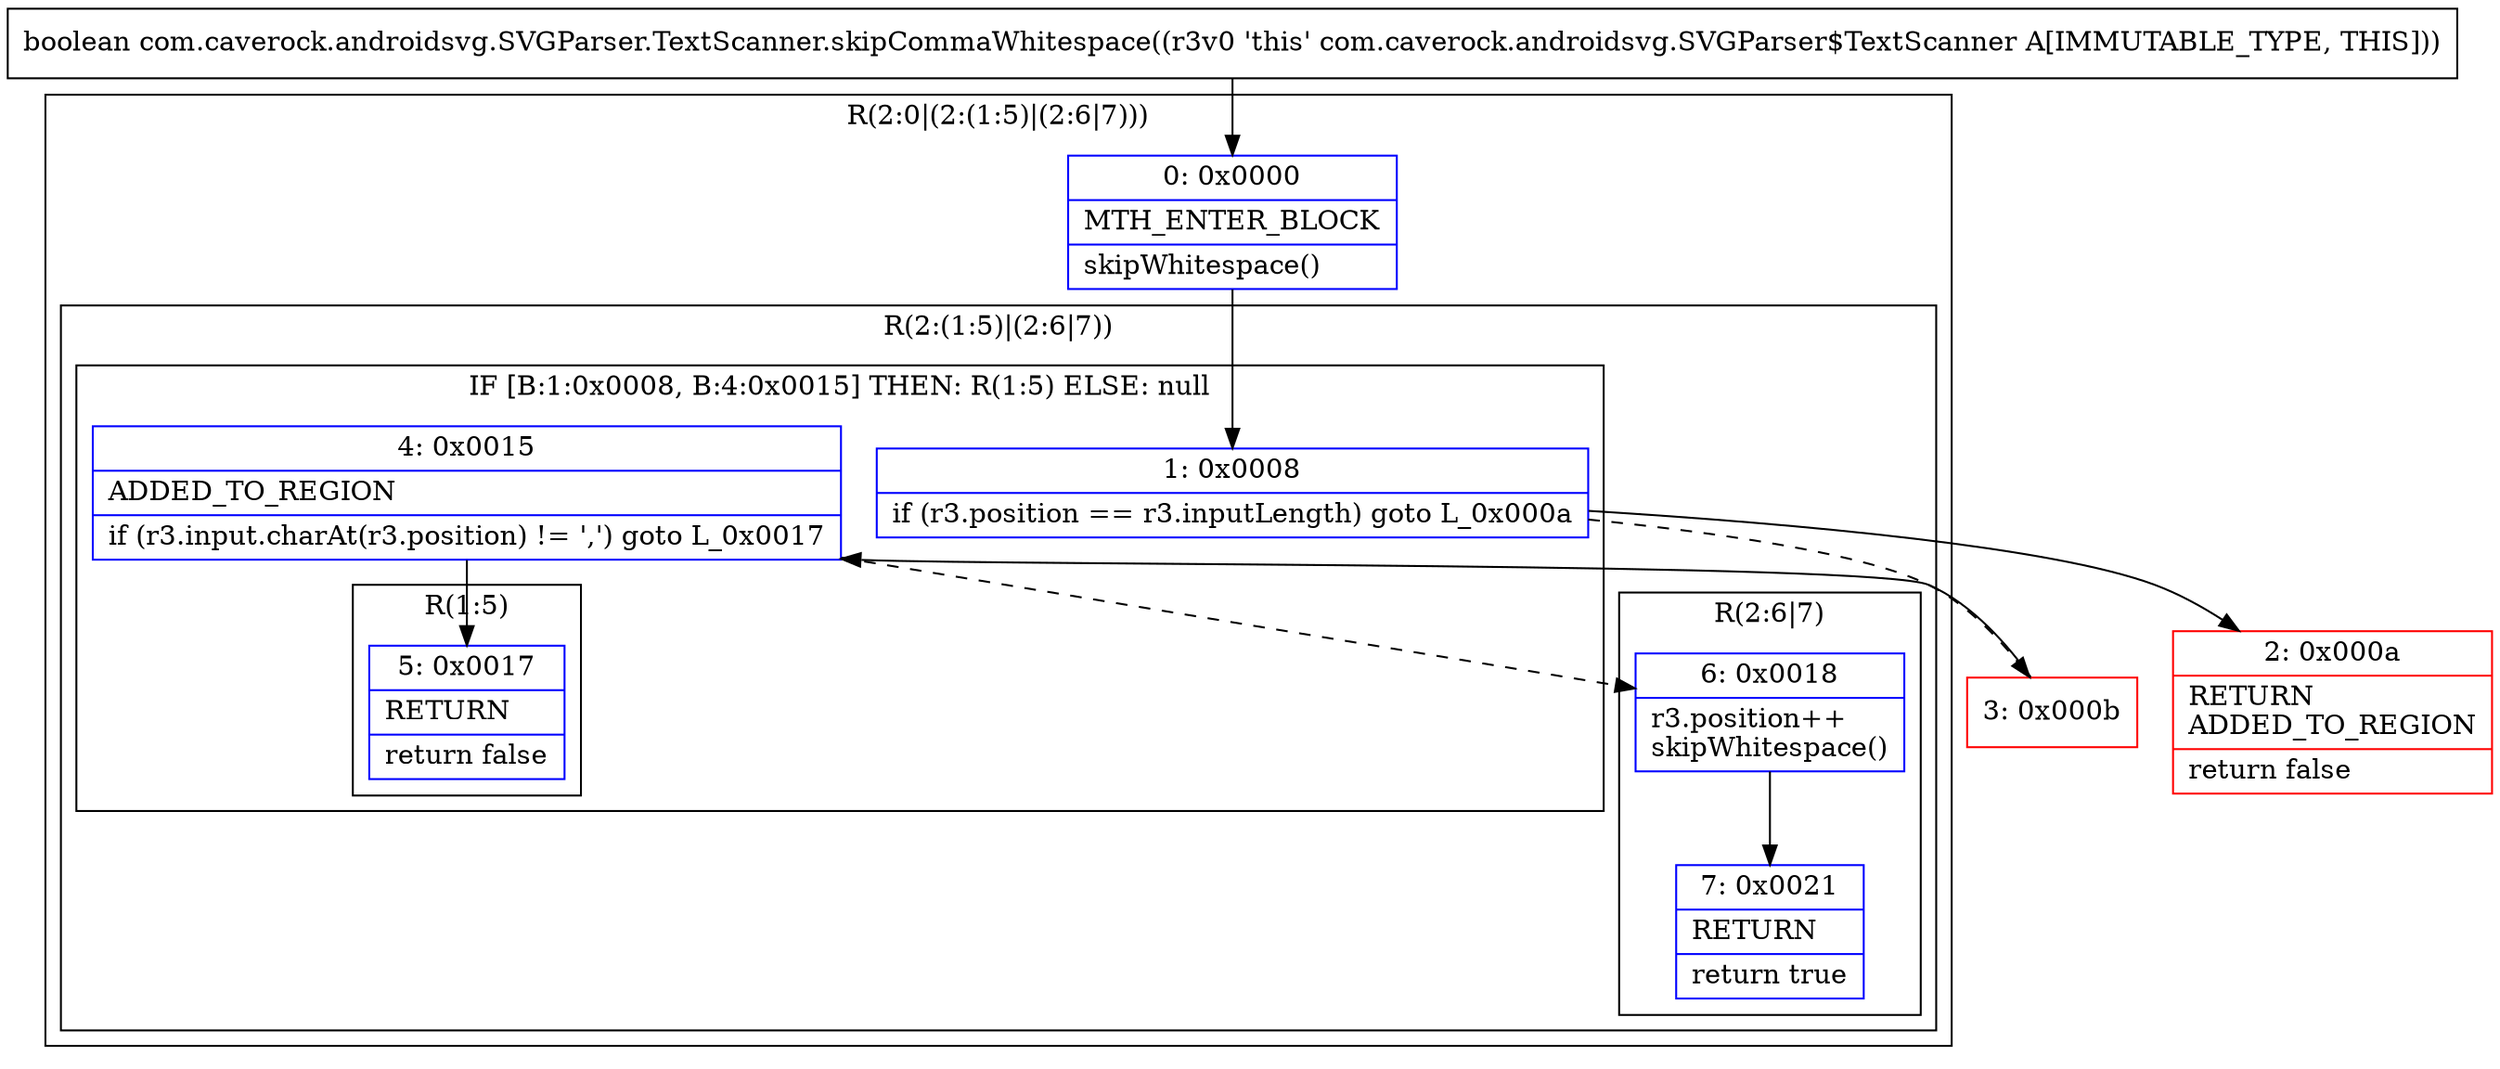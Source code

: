 digraph "CFG forcom.caverock.androidsvg.SVGParser.TextScanner.skipCommaWhitespace()Z" {
subgraph cluster_Region_55031205 {
label = "R(2:0|(2:(1:5)|(2:6|7)))";
node [shape=record,color=blue];
Node_0 [shape=record,label="{0\:\ 0x0000|MTH_ENTER_BLOCK\l|skipWhitespace()\l}"];
subgraph cluster_Region_1929127462 {
label = "R(2:(1:5)|(2:6|7))";
node [shape=record,color=blue];
subgraph cluster_IfRegion_387073962 {
label = "IF [B:1:0x0008, B:4:0x0015] THEN: R(1:5) ELSE: null";
node [shape=record,color=blue];
Node_1 [shape=record,label="{1\:\ 0x0008|if (r3.position == r3.inputLength) goto L_0x000a\l}"];
Node_4 [shape=record,label="{4\:\ 0x0015|ADDED_TO_REGION\l|if (r3.input.charAt(r3.position) != ',') goto L_0x0017\l}"];
subgraph cluster_Region_1057839777 {
label = "R(1:5)";
node [shape=record,color=blue];
Node_5 [shape=record,label="{5\:\ 0x0017|RETURN\l|return false\l}"];
}
}
subgraph cluster_Region_31009400 {
label = "R(2:6|7)";
node [shape=record,color=blue];
Node_6 [shape=record,label="{6\:\ 0x0018|r3.position++\lskipWhitespace()\l}"];
Node_7 [shape=record,label="{7\:\ 0x0021|RETURN\l|return true\l}"];
}
}
}
Node_2 [shape=record,color=red,label="{2\:\ 0x000a|RETURN\lADDED_TO_REGION\l|return false\l}"];
Node_3 [shape=record,color=red,label="{3\:\ 0x000b}"];
MethodNode[shape=record,label="{boolean com.caverock.androidsvg.SVGParser.TextScanner.skipCommaWhitespace((r3v0 'this' com.caverock.androidsvg.SVGParser$TextScanner A[IMMUTABLE_TYPE, THIS])) }"];
MethodNode -> Node_0;
Node_0 -> Node_1;
Node_1 -> Node_2;
Node_1 -> Node_3[style=dashed];
Node_4 -> Node_5;
Node_4 -> Node_6[style=dashed];
Node_6 -> Node_7;
Node_3 -> Node_4;
}

